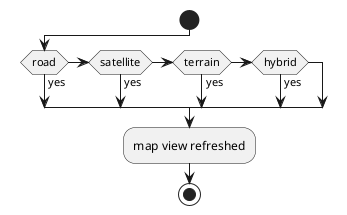 @startuml
start
if (road) then (yes)
elseif (satellite) then (yes)
elseif (terrain) then (yes)
elseif (hybrid) then (yes)
endif
:map view refreshed;
stop
@enduml

